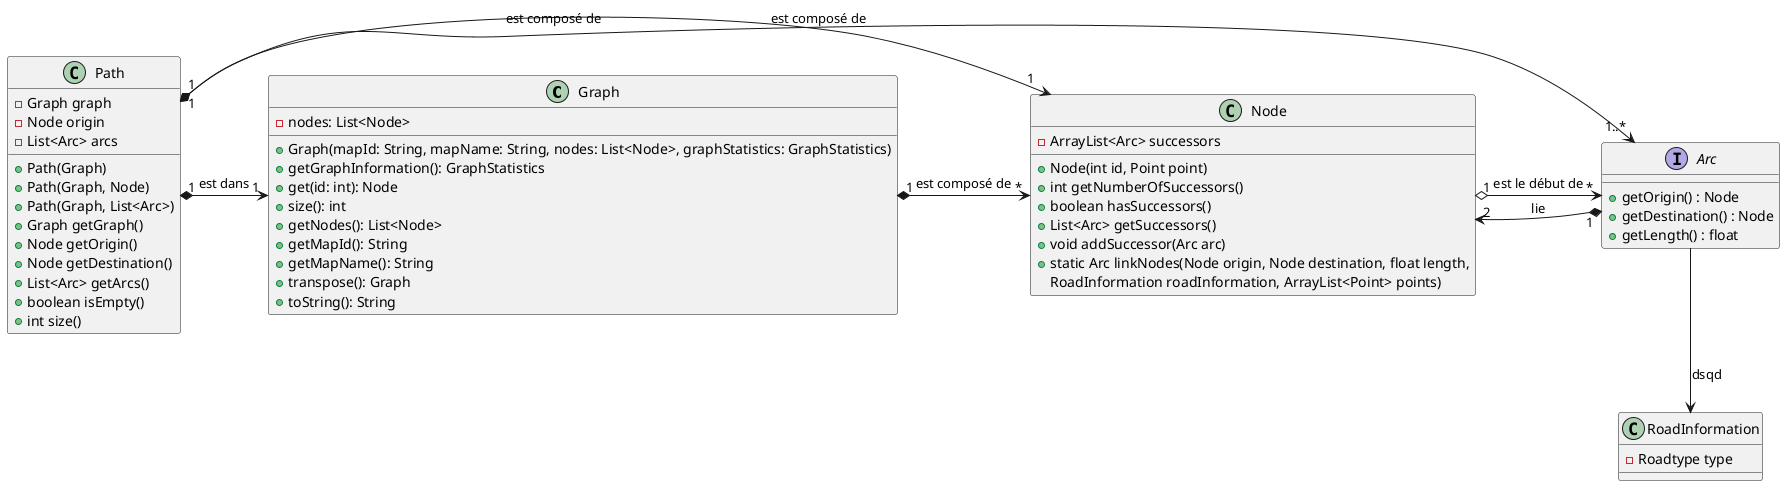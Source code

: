 @startuml graphes

class Graph {
    - nodes: List<Node>

    + Graph(mapId: String, mapName: String, nodes: List<Node>, graphStatistics: GraphStatistics)
    + getGraphInformation(): GraphStatistics
    + get(id: int): Node
    + size(): int
    + getNodes(): List<Node>
    + getMapId(): String
    + getMapName(): String
    + transpose(): Graph
    + toString(): String
}

interface Arc {
    + getOrigin() : Node
    + getDestination() : Node
    + getLength() : float
}

class Node {
    - ArrayList<Arc> successors

    + Node(int id, Point point)
    + int getNumberOfSuccessors()
    + boolean hasSuccessors()
    + List<Arc> getSuccessors()
    + void addSuccessor(Arc arc)
    + static Arc linkNodes(Node origin, Node destination, float length,
            RoadInformation roadInformation, ArrayList<Point> points)
}

class Path {
    - Graph graph
    - Node origin
    - List<Arc> arcs

    + Path(Graph)
    + Path(Graph, Node)
    + Path(Graph, List<Arc>)
    + Graph getGraph()
    + Node getOrigin()
    + Node getDestination()
    + List<Arc> getArcs()
    + boolean isEmpty()
    + int size()
}

class RoadInformation{
    - Roadtype type
}

Graph "1" *-> "*" Node : est composé de
Node "1" o-> "*" Arc : est le début de
Path "1" *-> "1" Node : est composé de
Arc "1" *-> "2" Node : lie
Path "1" *-> "1..*" Arc : est composé de 
Path "1" *-> "1" Graph : est dans
Arc --> RoadInformation : dsqd



@enduml